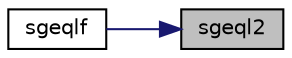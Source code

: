 digraph "sgeql2"
{
 // LATEX_PDF_SIZE
  edge [fontname="Helvetica",fontsize="10",labelfontname="Helvetica",labelfontsize="10"];
  node [fontname="Helvetica",fontsize="10",shape=record];
  rankdir="RL";
  Node1 [label="sgeql2",height=0.2,width=0.4,color="black", fillcolor="grey75", style="filled", fontcolor="black",tooltip="SGEQL2 computes the QL factorization of a general rectangular matrix using an unblocked algorithm."];
  Node1 -> Node2 [dir="back",color="midnightblue",fontsize="10",style="solid",fontname="Helvetica"];
  Node2 [label="sgeqlf",height=0.2,width=0.4,color="black", fillcolor="white", style="filled",URL="$sgeqlf_8f.html#a2e9ace4615da2fb5201a1bdeff3ad15c",tooltip="SGEQLF"];
}
